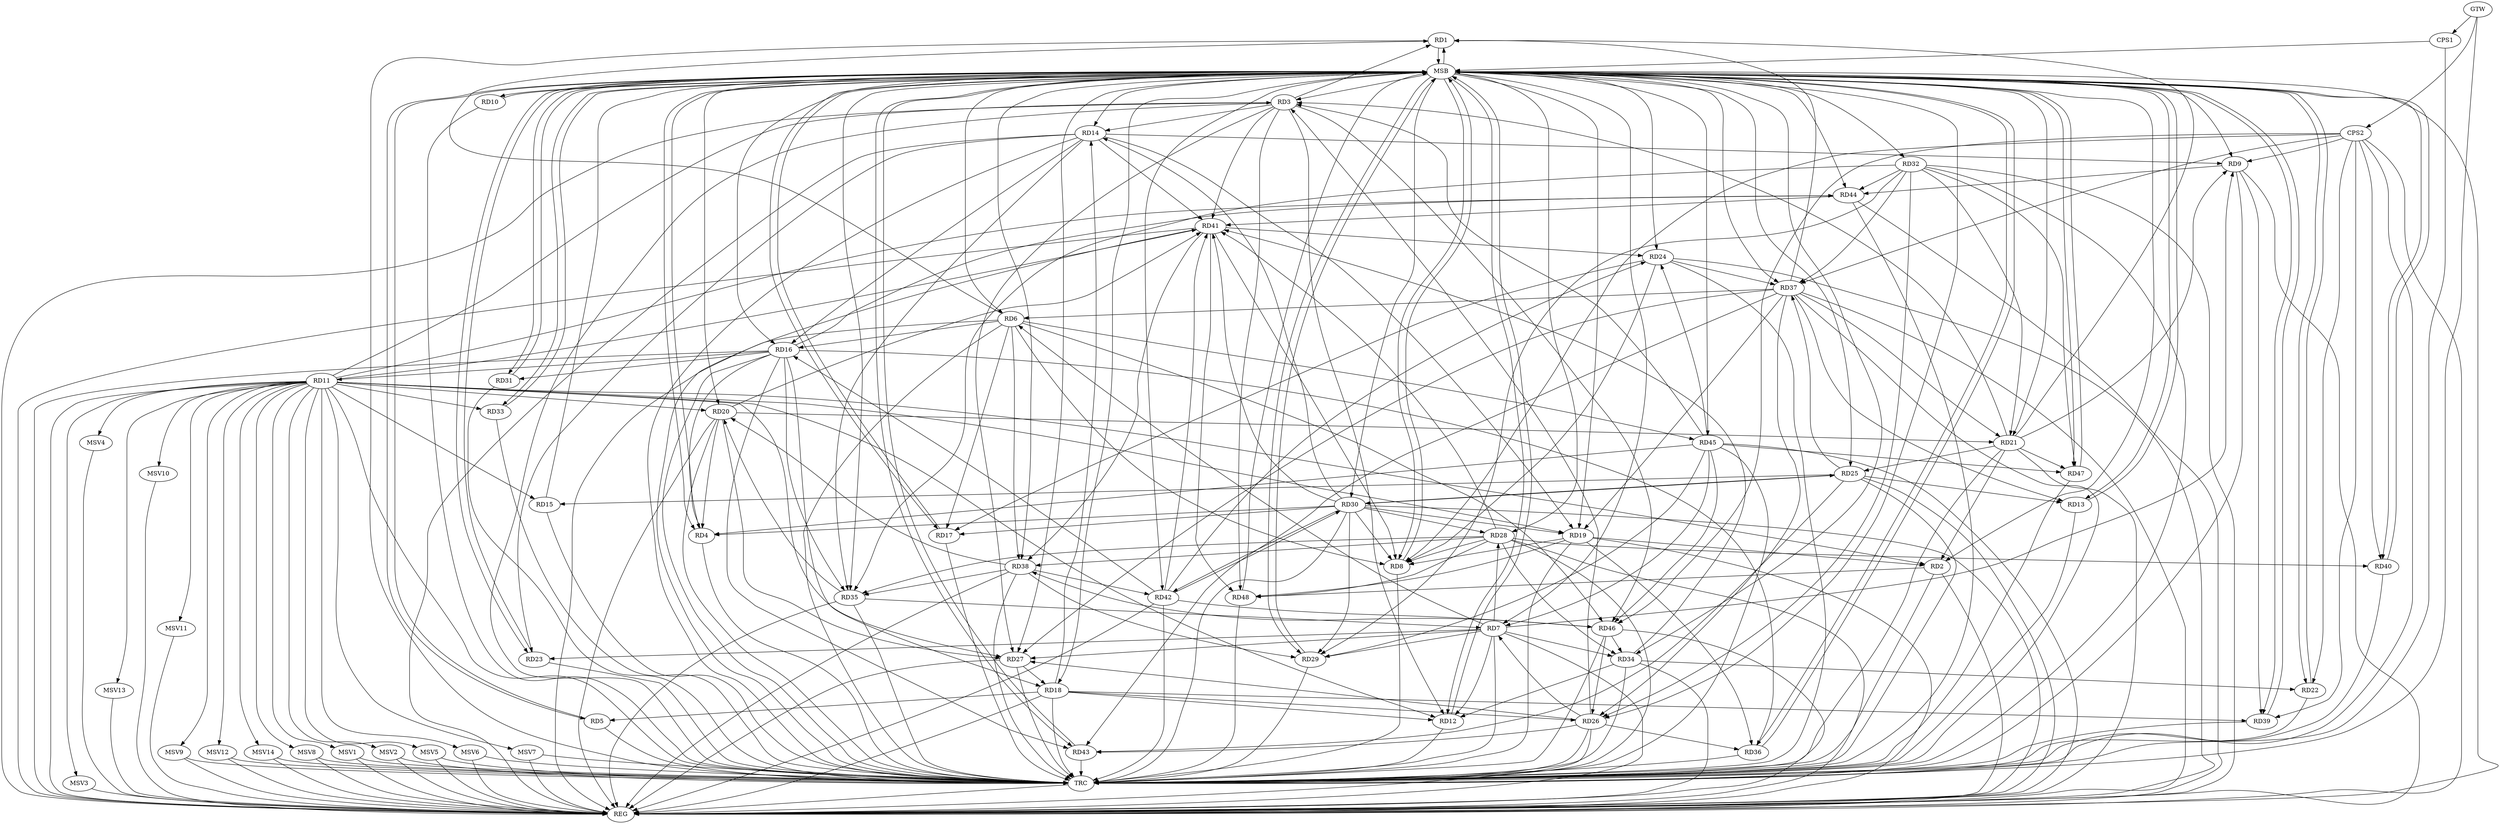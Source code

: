 strict digraph G {
  RD1 [ label="RD1" ];
  RD2 [ label="RD2" ];
  RD3 [ label="RD3" ];
  RD4 [ label="RD4" ];
  RD5 [ label="RD5" ];
  RD6 [ label="RD6" ];
  RD7 [ label="RD7" ];
  RD8 [ label="RD8" ];
  RD9 [ label="RD9" ];
  RD10 [ label="RD10" ];
  RD11 [ label="RD11" ];
  RD12 [ label="RD12" ];
  RD13 [ label="RD13" ];
  RD14 [ label="RD14" ];
  RD15 [ label="RD15" ];
  RD16 [ label="RD16" ];
  RD17 [ label="RD17" ];
  RD18 [ label="RD18" ];
  RD19 [ label="RD19" ];
  RD20 [ label="RD20" ];
  RD21 [ label="RD21" ];
  RD22 [ label="RD22" ];
  RD23 [ label="RD23" ];
  RD24 [ label="RD24" ];
  RD25 [ label="RD25" ];
  RD26 [ label="RD26" ];
  RD27 [ label="RD27" ];
  RD28 [ label="RD28" ];
  RD29 [ label="RD29" ];
  RD30 [ label="RD30" ];
  RD31 [ label="RD31" ];
  RD32 [ label="RD32" ];
  RD33 [ label="RD33" ];
  RD34 [ label="RD34" ];
  RD35 [ label="RD35" ];
  RD36 [ label="RD36" ];
  RD37 [ label="RD37" ];
  RD38 [ label="RD38" ];
  RD39 [ label="RD39" ];
  RD40 [ label="RD40" ];
  RD41 [ label="RD41" ];
  RD42 [ label="RD42" ];
  RD43 [ label="RD43" ];
  RD44 [ label="RD44" ];
  RD45 [ label="RD45" ];
  RD46 [ label="RD46" ];
  RD47 [ label="RD47" ];
  RD48 [ label="RD48" ];
  CPS1 [ label="CPS1" ];
  CPS2 [ label="CPS2" ];
  GTW [ label="GTW" ];
  REG [ label="REG" ];
  MSB [ label="MSB" ];
  TRC [ label="TRC" ];
  MSV1 [ label="MSV1" ];
  MSV2 [ label="MSV2" ];
  MSV3 [ label="MSV3" ];
  MSV4 [ label="MSV4" ];
  MSV5 [ label="MSV5" ];
  MSV6 [ label="MSV6" ];
  MSV7 [ label="MSV7" ];
  MSV8 [ label="MSV8" ];
  MSV9 [ label="MSV9" ];
  MSV10 [ label="MSV10" ];
  MSV11 [ label="MSV11" ];
  MSV12 [ label="MSV12" ];
  MSV13 [ label="MSV13" ];
  MSV14 [ label="MSV14" ];
  RD3 -> RD1;
  RD6 -> RD1;
  RD21 -> RD1;
  RD37 -> RD1;
  RD11 -> RD2;
  RD19 -> RD2;
  RD21 -> RD2;
  RD2 -> RD48;
  RD11 -> RD3;
  RD3 -> RD12;
  RD3 -> RD14;
  RD21 -> RD3;
  RD26 -> RD3;
  RD3 -> RD27;
  RD3 -> RD41;
  RD45 -> RD3;
  RD3 -> RD46;
  RD3 -> RD48;
  RD16 -> RD4;
  RD20 -> RD4;
  RD30 -> RD4;
  RD45 -> RD4;
  RD18 -> RD5;
  RD7 -> RD6;
  RD6 -> RD8;
  RD6 -> RD16;
  RD6 -> RD17;
  RD37 -> RD6;
  RD6 -> RD38;
  RD6 -> RD45;
  RD6 -> RD46;
  RD7 -> RD9;
  RD7 -> RD12;
  RD7 -> RD23;
  RD26 -> RD7;
  RD7 -> RD27;
  RD7 -> RD28;
  RD7 -> RD29;
  RD7 -> RD34;
  RD35 -> RD7;
  RD45 -> RD7;
  RD19 -> RD8;
  RD24 -> RD8;
  RD28 -> RD8;
  RD30 -> RD8;
  RD41 -> RD8;
  RD14 -> RD9;
  RD21 -> RD9;
  RD9 -> RD39;
  RD9 -> RD44;
  RD11 -> RD12;
  RD11 -> RD15;
  RD16 -> RD11;
  RD11 -> RD19;
  RD11 -> RD20;
  RD11 -> RD27;
  RD11 -> RD33;
  RD11 -> RD41;
  RD11 -> RD44;
  RD18 -> RD12;
  RD34 -> RD12;
  RD25 -> RD13;
  RD37 -> RD13;
  RD14 -> RD16;
  RD18 -> RD14;
  RD14 -> RD19;
  RD14 -> RD23;
  RD30 -> RD14;
  RD14 -> RD35;
  RD14 -> RD41;
  RD25 -> RD15;
  RD16 -> RD18;
  RD16 -> RD31;
  RD16 -> RD35;
  RD16 -> RD36;
  RD42 -> RD16;
  RD16 -> RD43;
  RD16 -> RD44;
  RD24 -> RD17;
  RD30 -> RD17;
  RD18 -> RD26;
  RD27 -> RD18;
  RD18 -> RD39;
  RD30 -> RD19;
  RD19 -> RD36;
  RD37 -> RD19;
  RD19 -> RD48;
  RD20 -> RD21;
  RD20 -> RD27;
  RD35 -> RD20;
  RD38 -> RD20;
  RD20 -> RD41;
  RD21 -> RD25;
  RD32 -> RD21;
  RD37 -> RD21;
  RD21 -> RD47;
  RD34 -> RD22;
  RD24 -> RD37;
  RD41 -> RD24;
  RD42 -> RD24;
  RD45 -> RD24;
  RD25 -> RD30;
  RD30 -> RD25;
  RD25 -> RD37;
  RD25 -> RD43;
  RD26 -> RD27;
  RD32 -> RD26;
  RD26 -> RD36;
  RD37 -> RD26;
  RD26 -> RD43;
  RD46 -> RD26;
  RD37 -> RD27;
  RD30 -> RD28;
  RD28 -> RD34;
  RD28 -> RD35;
  RD28 -> RD38;
  RD28 -> RD40;
  RD28 -> RD41;
  RD28 -> RD48;
  RD30 -> RD29;
  RD32 -> RD29;
  RD38 -> RD29;
  RD45 -> RD29;
  RD30 -> RD41;
  RD30 -> RD42;
  RD42 -> RD30;
  RD32 -> RD35;
  RD32 -> RD37;
  RD32 -> RD44;
  RD32 -> RD47;
  RD34 -> RD41;
  RD46 -> RD34;
  RD38 -> RD35;
  RD37 -> RD43;
  RD41 -> RD38;
  RD38 -> RD42;
  RD46 -> RD38;
  RD42 -> RD41;
  RD44 -> RD41;
  RD41 -> RD48;
  RD42 -> RD46;
  RD45 -> RD46;
  RD45 -> RD47;
  CPS2 -> RD9;
  CPS2 -> RD46;
  CPS2 -> RD37;
  CPS2 -> RD40;
  CPS2 -> RD8;
  CPS2 -> RD39;
  CPS2 -> RD22;
  GTW -> CPS1;
  GTW -> CPS2;
  RD2 -> REG;
  RD3 -> REG;
  RD6 -> REG;
  RD7 -> REG;
  RD9 -> REG;
  RD11 -> REG;
  RD14 -> REG;
  RD16 -> REG;
  RD18 -> REG;
  RD19 -> REG;
  RD20 -> REG;
  RD21 -> REG;
  RD24 -> REG;
  RD25 -> REG;
  RD26 -> REG;
  RD27 -> REG;
  RD28 -> REG;
  RD30 -> REG;
  RD32 -> REG;
  RD34 -> REG;
  RD35 -> REG;
  RD37 -> REG;
  RD38 -> REG;
  RD41 -> REG;
  RD42 -> REG;
  RD44 -> REG;
  RD45 -> REG;
  RD46 -> REG;
  CPS2 -> REG;
  RD1 -> MSB;
  MSB -> RD8;
  MSB -> RD9;
  MSB -> RD10;
  MSB -> RD20;
  MSB -> RD30;
  MSB -> RD32;
  MSB -> REG;
  RD4 -> MSB;
  MSB -> RD7;
  MSB -> RD19;
  RD5 -> MSB;
  MSB -> RD22;
  MSB -> RD23;
  MSB -> RD24;
  MSB -> RD35;
  RD8 -> MSB;
  MSB -> RD2;
  MSB -> RD18;
  MSB -> RD33;
  MSB -> RD40;
  MSB -> RD42;
  RD10 -> MSB;
  MSB -> RD29;
  MSB -> RD37;
  RD12 -> MSB;
  MSB -> RD1;
  MSB -> RD27;
  MSB -> RD36;
  MSB -> RD45;
  MSB -> RD47;
  RD13 -> MSB;
  MSB -> RD44;
  RD15 -> MSB;
  MSB -> RD6;
  MSB -> RD14;
  MSB -> RD21;
  MSB -> RD31;
  RD17 -> MSB;
  MSB -> RD26;
  RD22 -> MSB;
  MSB -> RD3;
  MSB -> RD13;
  RD23 -> MSB;
  MSB -> RD5;
  RD29 -> MSB;
  MSB -> RD28;
  RD31 -> MSB;
  MSB -> RD12;
  RD33 -> MSB;
  MSB -> RD38;
  MSB -> RD39;
  RD36 -> MSB;
  RD39 -> MSB;
  RD40 -> MSB;
  MSB -> RD43;
  RD43 -> MSB;
  MSB -> RD25;
  RD47 -> MSB;
  MSB -> RD17;
  MSB -> RD34;
  RD48 -> MSB;
  MSB -> RD16;
  CPS1 -> MSB;
  MSB -> RD4;
  RD1 -> TRC;
  RD2 -> TRC;
  RD3 -> TRC;
  RD4 -> TRC;
  RD5 -> TRC;
  RD6 -> TRC;
  RD7 -> TRC;
  RD8 -> TRC;
  RD9 -> TRC;
  RD10 -> TRC;
  RD11 -> TRC;
  RD12 -> TRC;
  RD13 -> TRC;
  RD14 -> TRC;
  RD15 -> TRC;
  RD16 -> TRC;
  RD17 -> TRC;
  RD18 -> TRC;
  RD19 -> TRC;
  RD20 -> TRC;
  RD21 -> TRC;
  RD22 -> TRC;
  RD23 -> TRC;
  RD24 -> TRC;
  RD25 -> TRC;
  RD26 -> TRC;
  RD27 -> TRC;
  RD28 -> TRC;
  RD29 -> TRC;
  RD30 -> TRC;
  RD31 -> TRC;
  RD32 -> TRC;
  RD33 -> TRC;
  RD34 -> TRC;
  RD35 -> TRC;
  RD36 -> TRC;
  RD37 -> TRC;
  RD38 -> TRC;
  RD39 -> TRC;
  RD40 -> TRC;
  RD41 -> TRC;
  RD42 -> TRC;
  RD43 -> TRC;
  RD44 -> TRC;
  RD45 -> TRC;
  RD46 -> TRC;
  RD47 -> TRC;
  RD48 -> TRC;
  CPS1 -> TRC;
  CPS2 -> TRC;
  GTW -> TRC;
  TRC -> REG;
  RD11 -> MSV1;
  RD11 -> MSV2;
  RD11 -> MSV3;
  RD11 -> MSV4;
  RD11 -> MSV5;
  MSV1 -> REG;
  MSV1 -> TRC;
  MSV2 -> REG;
  MSV2 -> TRC;
  MSV3 -> REG;
  MSV4 -> REG;
  MSV5 -> REG;
  MSV5 -> TRC;
  RD11 -> MSV6;
  MSV6 -> REG;
  MSV6 -> TRC;
  RD11 -> MSV7;
  RD11 -> MSV8;
  MSV7 -> REG;
  MSV7 -> TRC;
  MSV8 -> REG;
  MSV8 -> TRC;
  RD11 -> MSV9;
  RD11 -> MSV10;
  MSV9 -> REG;
  MSV9 -> TRC;
  MSV10 -> REG;
  RD11 -> MSV11;
  MSV11 -> REG;
  RD11 -> MSV12;
  MSV12 -> REG;
  MSV12 -> TRC;
  RD11 -> MSV13;
  MSV13 -> REG;
  RD11 -> MSV14;
  MSV14 -> REG;
  MSV14 -> TRC;
}
